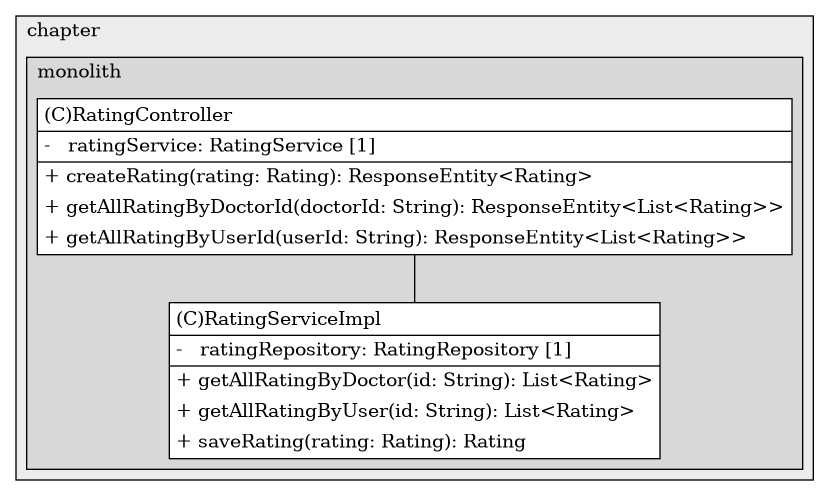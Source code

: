 @startuml

/' diagram meta data start
config=StructureConfiguration;
{
  "projectClassification": {
    "searchMode": "OpenProject", // OpenProject, AllProjects
    "includedProjects": "",
    "pathEndKeywords": "*.impl",
    "isClientPath": "",
    "isClientName": "",
    "isTestPath": "",
    "isTestName": "",
    "isMappingPath": "",
    "isMappingName": "",
    "isDataAccessPath": "",
    "isDataAccessName": "",
    "isDataStructurePath": "",
    "isDataStructureName": "",
    "isInterfaceStructuresPath": "",
    "isInterfaceStructuresName": "",
    "isEntryPointPath": "",
    "isEntryPointName": "",
    "treatFinalFieldsAsMandatory": false
  },
  "graphRestriction": {
    "classPackageExcludeFilter": "",
    "classPackageIncludeFilter": "",
    "classNameExcludeFilter": "",
    "classNameIncludeFilter": "",
    "methodNameExcludeFilter": "",
    "methodNameIncludeFilter": "",
    "removeByInheritance": "", // inheritance/annotation based filtering is done in a second step
    "removeByAnnotation": "",
    "removeByClassPackage": "", // cleanup the graph after inheritance/annotation based filtering is done
    "removeByClassName": "",
    "cutMappings": false,
    "cutEnum": true,
    "cutTests": true,
    "cutClient": true,
    "cutDataAccess": false,
    "cutInterfaceStructures": false,
    "cutDataStructures": false,
    "cutGetterAndSetter": true,
    "cutConstructors": true
  },
  "graphTraversal": {
    "forwardDepth": 6,
    "backwardDepth": 6,
    "classPackageExcludeFilter": "",
    "classPackageIncludeFilter": "",
    "classNameExcludeFilter": "",
    "classNameIncludeFilter": "",
    "methodNameExcludeFilter": "",
    "methodNameIncludeFilter": "",
    "hideMappings": false,
    "hideDataStructures": false,
    "hidePrivateMethods": true,
    "hideInterfaceCalls": true, // indirection: implementation -> interface (is hidden) -> implementation
    "onlyShowApplicationEntryPoints": false, // root node is included
    "useMethodCallsForStructureDiagram": "ForwardOnly" // ForwardOnly, BothDirections, No
  },
  "details": {
    "aggregation": "GroupByClass", // ByClass, GroupByClass, None
    "showClassGenericTypes": true,
    "showMethods": true,
    "showMethodParameterNames": true,
    "showMethodParameterTypes": true,
    "showMethodReturnType": true,
    "showPackageLevels": 2,
    "showDetailedClassStructure": true
  },
  "rootClass": "com.chapter.monolith.DoctorRatingApp.controllers.RatingController",
  "extensionCallbackMethod": "" // qualified.class.name#methodName - signature: public static String method(String)
}
diagram meta data end '/



digraph g {
    rankdir="TB"
    splines=polyline
    

'nodes 
subgraph cluster_739015757 { 
   	label=chapter
	labeljust=l
	fillcolor="#ececec"
	style=filled
   
   subgraph cluster_1062846101 { 
   	label=monolith
	labeljust=l
	fillcolor="#d8d8d8"
	style=filled
   
   RatingController1067806754[
	label=<<TABLE BORDER="1" CELLBORDER="0" CELLPADDING="4" CELLSPACING="0">
<TR><TD ALIGN="LEFT" >(C)RatingController</TD></TR>
<HR/>
<TR><TD ALIGN="LEFT" >-   ratingService: RatingService [1]</TD></TR>
<HR/>
<TR><TD ALIGN="LEFT" >+ createRating(rating: Rating): ResponseEntity&lt;Rating&gt;</TD></TR>
<TR><TD ALIGN="LEFT" >+ getAllRatingByDoctorId(doctorId: String): ResponseEntity&lt;List&lt;Rating&gt;&gt;</TD></TR>
<TR><TD ALIGN="LEFT" >+ getAllRatingByUserId(userId: String): ResponseEntity&lt;List&lt;Rating&gt;&gt;</TD></TR>
</TABLE>>
	style=filled
	margin=0
	shape=plaintext
	fillcolor="#FFFFFF"
];

RatingServiceImpl1331149939[
	label=<<TABLE BORDER="1" CELLBORDER="0" CELLPADDING="4" CELLSPACING="0">
<TR><TD ALIGN="LEFT" >(C)RatingServiceImpl</TD></TR>
<HR/>
<TR><TD ALIGN="LEFT" >-   ratingRepository: RatingRepository [1]</TD></TR>
<HR/>
<TR><TD ALIGN="LEFT" >+ getAllRatingByDoctor(id: String): List&lt;Rating&gt;</TD></TR>
<TR><TD ALIGN="LEFT" >+ getAllRatingByUser(id: String): List&lt;Rating&gt;</TD></TR>
<TR><TD ALIGN="LEFT" >+ saveRating(rating: Rating): Rating</TD></TR>
</TABLE>>
	style=filled
	margin=0
	shape=plaintext
	fillcolor="#FFFFFF"
];
} 
} 

'edges    
RatingController1067806754 -> RatingServiceImpl1331149939[arrowhead=none];
    
}
@enduml